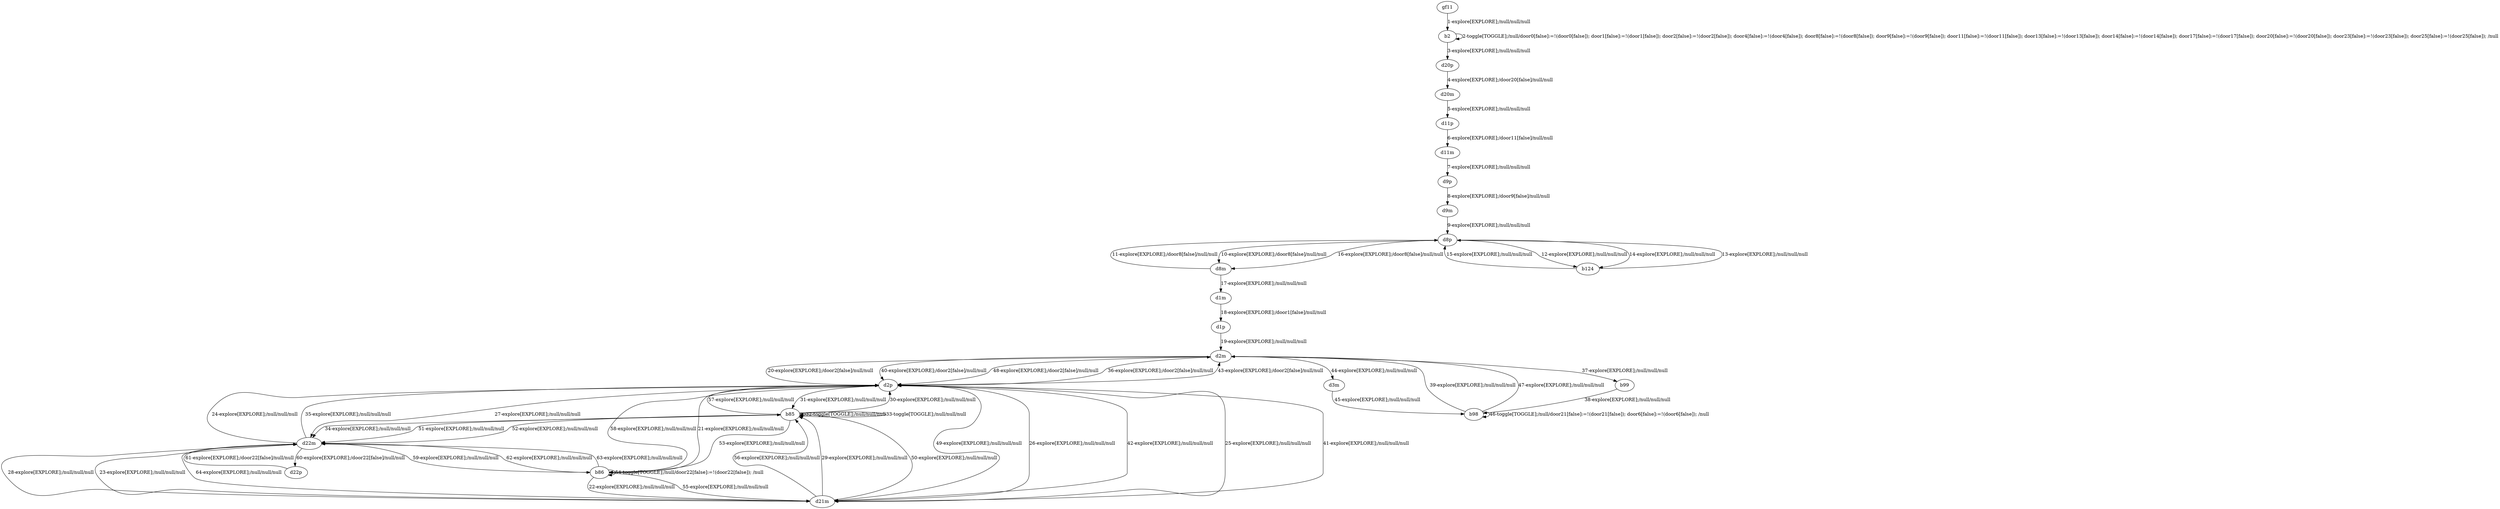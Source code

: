 # Total number of goals covered by this test: 4
# b86 --> b86
# d22m --> d22p
# d22m --> b86
# d22p --> d22m

digraph g {
"gf11" -> "b2" [label = "1-explore[EXPLORE];/null/null/null"];
"b2" -> "b2" [label = "2-toggle[TOGGLE];/null/door0[false]:=!(door0[false]); door1[false]:=!(door1[false]); door2[false]:=!(door2[false]); door4[false]:=!(door4[false]); door8[false]:=!(door8[false]); door9[false]:=!(door9[false]); door11[false]:=!(door11[false]); door13[false]:=!(door13[false]); door14[false]:=!(door14[false]); door17[false]:=!(door17[false]); door20[false]:=!(door20[false]); door23[false]:=!(door23[false]); door25[false]:=!(door25[false]); /null"];
"b2" -> "d20p" [label = "3-explore[EXPLORE];/null/null/null"];
"d20p" -> "d20m" [label = "4-explore[EXPLORE];/door20[false]/null/null"];
"d20m" -> "d11p" [label = "5-explore[EXPLORE];/null/null/null"];
"d11p" -> "d11m" [label = "6-explore[EXPLORE];/door11[false]/null/null"];
"d11m" -> "d9p" [label = "7-explore[EXPLORE];/null/null/null"];
"d9p" -> "d9m" [label = "8-explore[EXPLORE];/door9[false]/null/null"];
"d9m" -> "d8p" [label = "9-explore[EXPLORE];/null/null/null"];
"d8p" -> "d8m" [label = "10-explore[EXPLORE];/door8[false]/null/null"];
"d8m" -> "d8p" [label = "11-explore[EXPLORE];/door8[false]/null/null"];
"d8p" -> "b124" [label = "12-explore[EXPLORE];/null/null/null"];
"b124" -> "d8p" [label = "13-explore[EXPLORE];/null/null/null"];
"d8p" -> "b124" [label = "14-explore[EXPLORE];/null/null/null"];
"b124" -> "d8p" [label = "15-explore[EXPLORE];/null/null/null"];
"d8p" -> "d8m" [label = "16-explore[EXPLORE];/door8[false]/null/null"];
"d8m" -> "d1m" [label = "17-explore[EXPLORE];/null/null/null"];
"d1m" -> "d1p" [label = "18-explore[EXPLORE];/door1[false]/null/null"];
"d1p" -> "d2m" [label = "19-explore[EXPLORE];/null/null/null"];
"d2m" -> "d2p" [label = "20-explore[EXPLORE];/door2[false]/null/null"];
"d2p" -> "b86" [label = "21-explore[EXPLORE];/null/null/null"];
"b86" -> "d21m" [label = "22-explore[EXPLORE];/null/null/null"];
"d21m" -> "d22m" [label = "23-explore[EXPLORE];/null/null/null"];
"d22m" -> "d2p" [label = "24-explore[EXPLORE];/null/null/null"];
"d2p" -> "d21m" [label = "25-explore[EXPLORE];/null/null/null"];
"d21m" -> "d2p" [label = "26-explore[EXPLORE];/null/null/null"];
"d2p" -> "d22m" [label = "27-explore[EXPLORE];/null/null/null"];
"d22m" -> "d21m" [label = "28-explore[EXPLORE];/null/null/null"];
"d21m" -> "b85" [label = "29-explore[EXPLORE];/null/null/null"];
"b85" -> "d2p" [label = "30-explore[EXPLORE];/null/null/null"];
"d2p" -> "b85" [label = "31-explore[EXPLORE];/null/null/null"];
"b85" -> "b85" [label = "32-toggle[TOGGLE];/null/null/null"];
"b85" -> "b85" [label = "33-toggle[TOGGLE];/null/null/null"];
"b85" -> "d22m" [label = "34-explore[EXPLORE];/null/null/null"];
"d22m" -> "d2p" [label = "35-explore[EXPLORE];/null/null/null"];
"d2p" -> "d2m" [label = "36-explore[EXPLORE];/door2[false]/null/null"];
"d2m" -> "b99" [label = "37-explore[EXPLORE];/null/null/null"];
"b99" -> "b98" [label = "38-explore[EXPLORE];/null/null/null"];
"b98" -> "d2m" [label = "39-explore[EXPLORE];/null/null/null"];
"d2m" -> "d2p" [label = "40-explore[EXPLORE];/door2[false]/null/null"];
"d2p" -> "d21m" [label = "41-explore[EXPLORE];/null/null/null"];
"d21m" -> "d2p" [label = "42-explore[EXPLORE];/null/null/null"];
"d2p" -> "d2m" [label = "43-explore[EXPLORE];/door2[false]/null/null"];
"d2m" -> "d3m" [label = "44-explore[EXPLORE];/null/null/null"];
"d3m" -> "b98" [label = "45-explore[EXPLORE];/null/null/null"];
"b98" -> "b98" [label = "46-toggle[TOGGLE];/null/door21[false]:=!(door21[false]); door6[false]:=!(door6[false]); /null"];
"b98" -> "d2m" [label = "47-explore[EXPLORE];/null/null/null"];
"d2m" -> "d2p" [label = "48-explore[EXPLORE];/door2[false]/null/null"];
"d2p" -> "d21m" [label = "49-explore[EXPLORE];/null/null/null"];
"d21m" -> "b85" [label = "50-explore[EXPLORE];/null/null/null"];
"b85" -> "d22m" [label = "51-explore[EXPLORE];/null/null/null"];
"d22m" -> "b85" [label = "52-explore[EXPLORE];/null/null/null"];
"b85" -> "b86" [label = "53-explore[EXPLORE];/null/null/null"];
"b86" -> "b86" [label = "54-toggle[TOGGLE];/null/door22[false]:=!(door22[false]); /null"];
"b86" -> "d21m" [label = "55-explore[EXPLORE];/null/null/null"];
"d21m" -> "b85" [label = "56-explore[EXPLORE];/null/null/null"];
"b85" -> "d2p" [label = "57-explore[EXPLORE];/null/null/null"];
"d2p" -> "b86" [label = "58-explore[EXPLORE];/null/null/null"];
"b86" -> "d22m" [label = "59-explore[EXPLORE];/null/null/null"];
"d22m" -> "d22p" [label = "60-explore[EXPLORE];/door22[false]/null/null"];
"d22p" -> "d22m" [label = "61-explore[EXPLORE];/door22[false]/null/null"];
"d22m" -> "b86" [label = "62-explore[EXPLORE];/null/null/null"];
"b86" -> "d22m" [label = "63-explore[EXPLORE];/null/null/null"];
"d22m" -> "d21m" [label = "64-explore[EXPLORE];/null/null/null"];
}